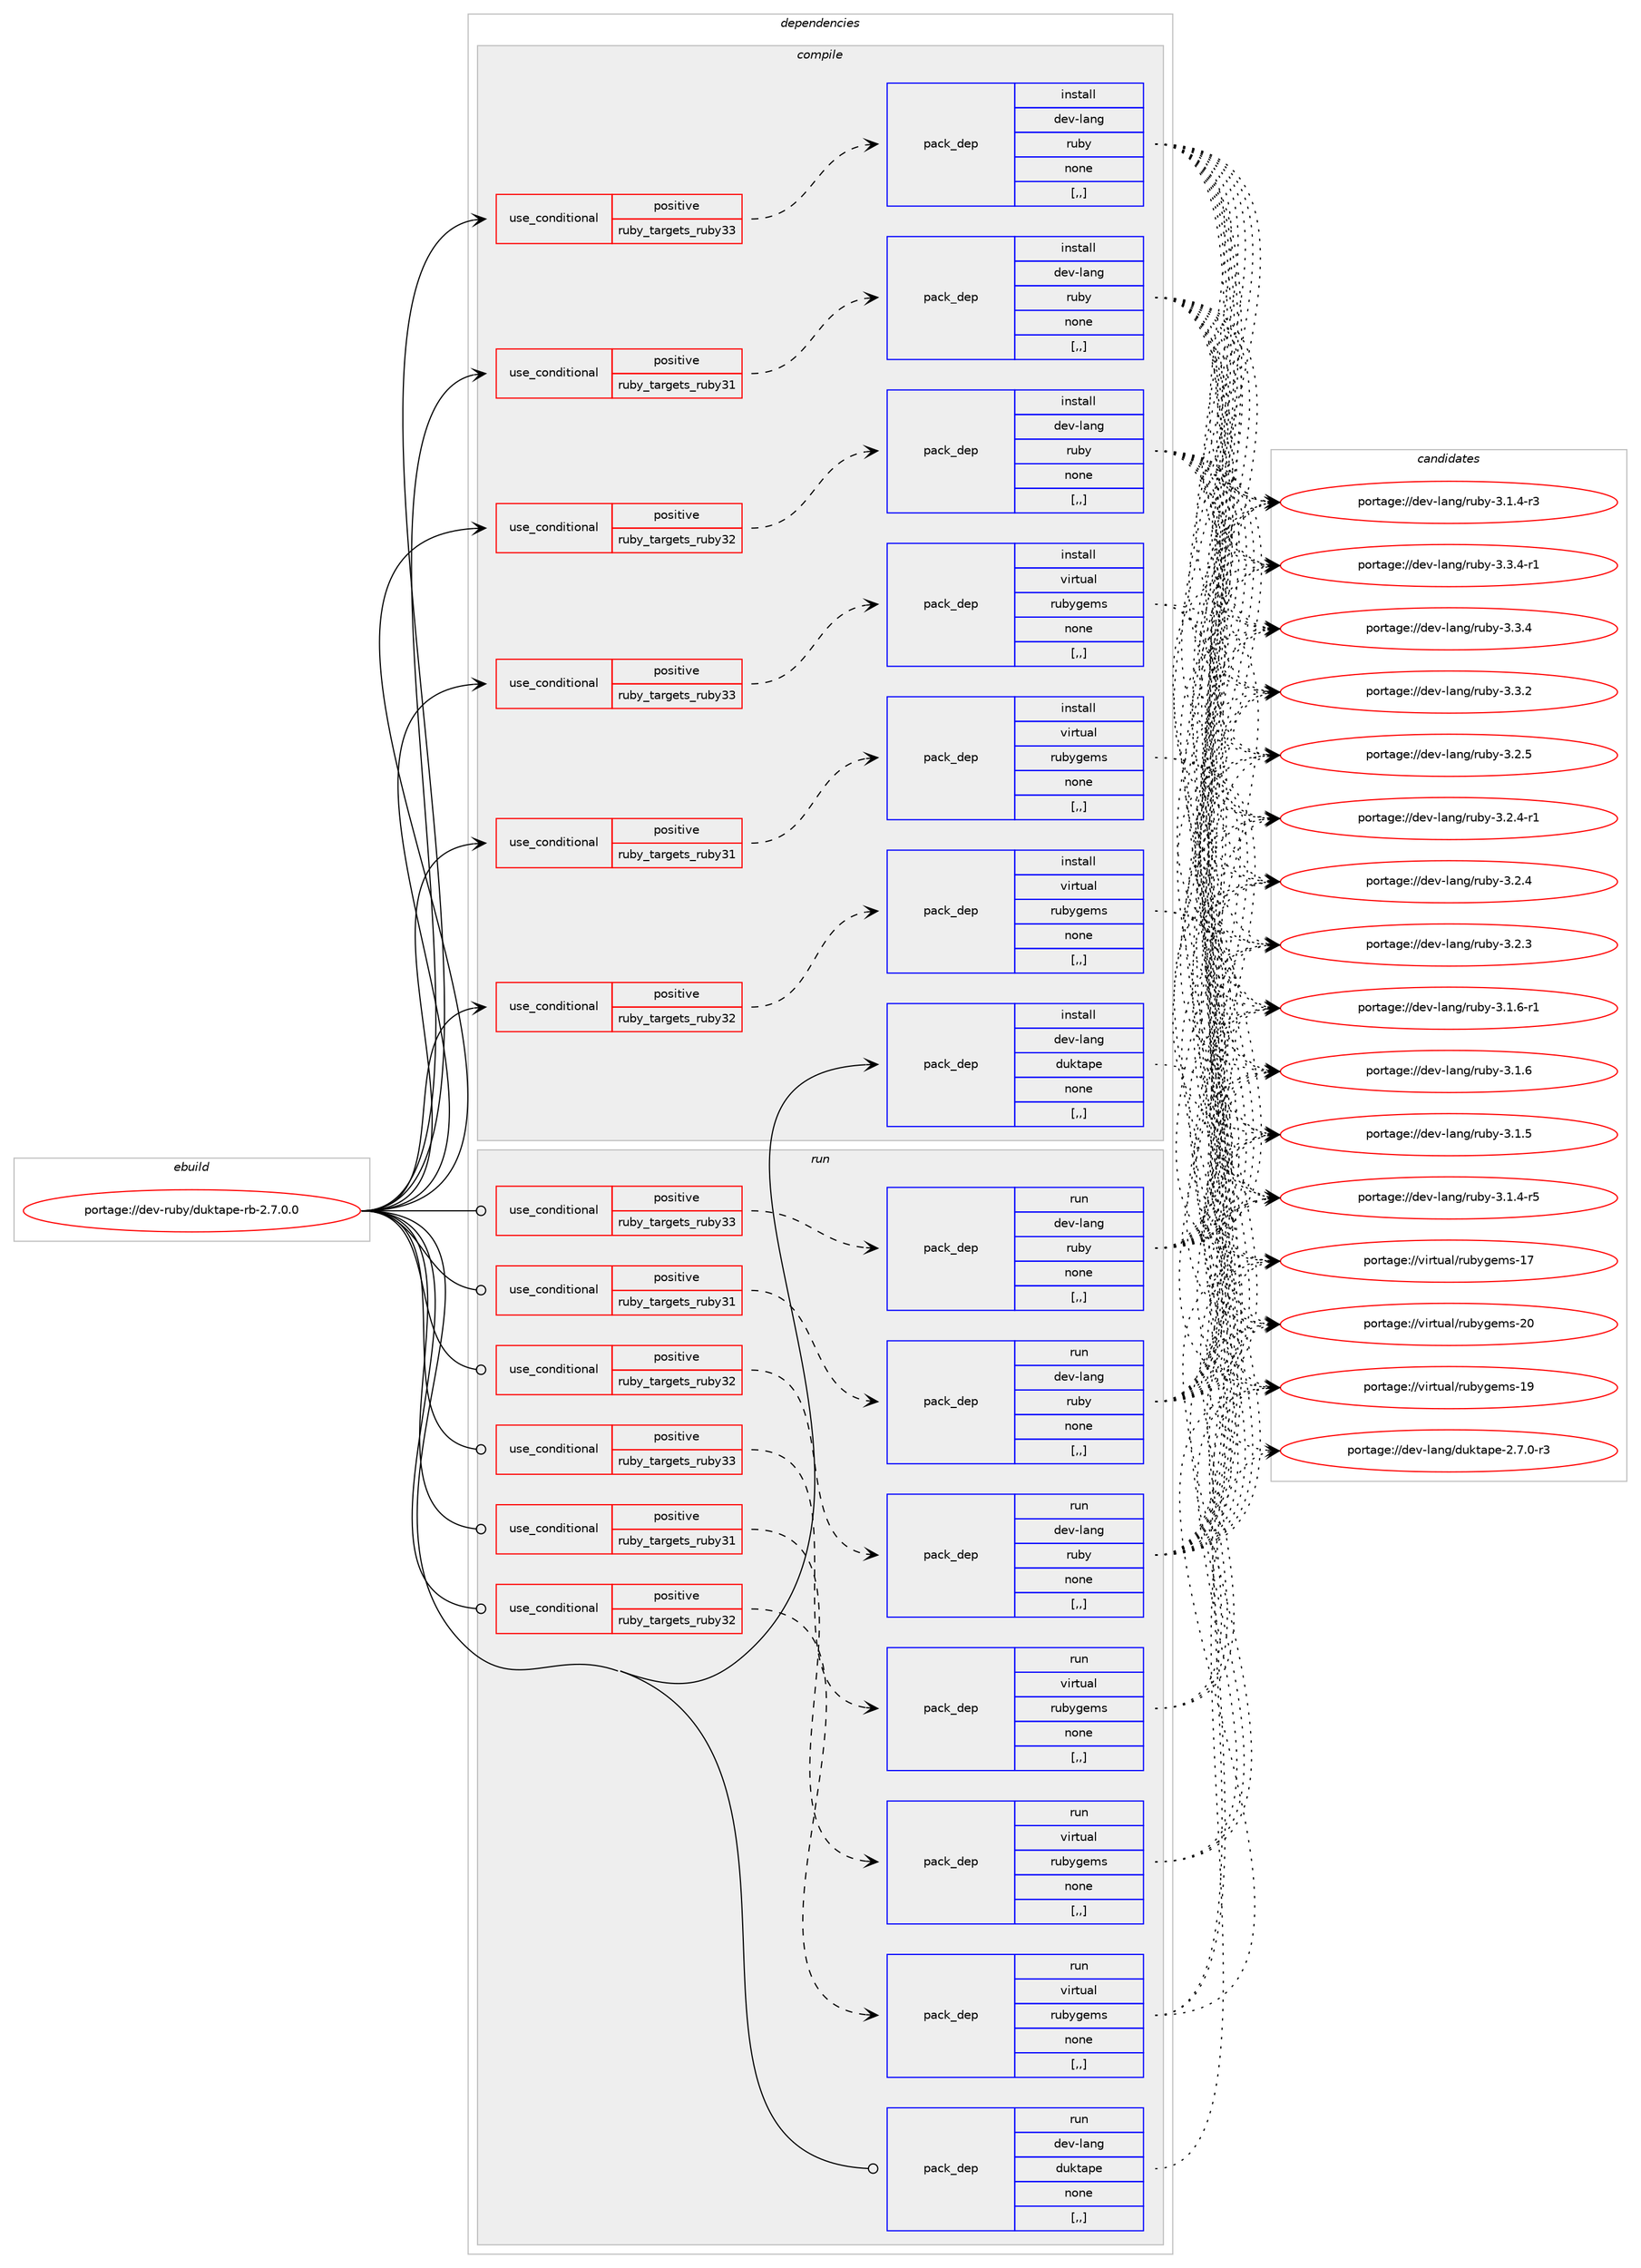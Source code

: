 digraph prolog {

# *************
# Graph options
# *************

newrank=true;
concentrate=true;
compound=true;
graph [rankdir=LR,fontname=Helvetica,fontsize=10,ranksep=1.5];#, ranksep=2.5, nodesep=0.2];
edge  [arrowhead=vee];
node  [fontname=Helvetica,fontsize=10];

# **********
# The ebuild
# **********

subgraph cluster_leftcol {
color=gray;
label=<<i>ebuild</i>>;
id [label="portage://dev-ruby/duktape-rb-2.7.0.0", color=red, width=4, href="../dev-ruby/duktape-rb-2.7.0.0.svg"];
}

# ****************
# The dependencies
# ****************

subgraph cluster_midcol {
color=gray;
label=<<i>dependencies</i>>;
subgraph cluster_compile {
fillcolor="#eeeeee";
style=filled;
label=<<i>compile</i>>;
subgraph cond46952 {
dependency182052 [label=<<TABLE BORDER="0" CELLBORDER="1" CELLSPACING="0" CELLPADDING="4"><TR><TD ROWSPAN="3" CELLPADDING="10">use_conditional</TD></TR><TR><TD>positive</TD></TR><TR><TD>ruby_targets_ruby31</TD></TR></TABLE>>, shape=none, color=red];
subgraph pack133803 {
dependency182053 [label=<<TABLE BORDER="0" CELLBORDER="1" CELLSPACING="0" CELLPADDING="4" WIDTH="220"><TR><TD ROWSPAN="6" CELLPADDING="30">pack_dep</TD></TR><TR><TD WIDTH="110">install</TD></TR><TR><TD>dev-lang</TD></TR><TR><TD>ruby</TD></TR><TR><TD>none</TD></TR><TR><TD>[,,]</TD></TR></TABLE>>, shape=none, color=blue];
}
dependency182052:e -> dependency182053:w [weight=20,style="dashed",arrowhead="vee"];
}
id:e -> dependency182052:w [weight=20,style="solid",arrowhead="vee"];
subgraph cond46953 {
dependency182054 [label=<<TABLE BORDER="0" CELLBORDER="1" CELLSPACING="0" CELLPADDING="4"><TR><TD ROWSPAN="3" CELLPADDING="10">use_conditional</TD></TR><TR><TD>positive</TD></TR><TR><TD>ruby_targets_ruby31</TD></TR></TABLE>>, shape=none, color=red];
subgraph pack133804 {
dependency182055 [label=<<TABLE BORDER="0" CELLBORDER="1" CELLSPACING="0" CELLPADDING="4" WIDTH="220"><TR><TD ROWSPAN="6" CELLPADDING="30">pack_dep</TD></TR><TR><TD WIDTH="110">install</TD></TR><TR><TD>virtual</TD></TR><TR><TD>rubygems</TD></TR><TR><TD>none</TD></TR><TR><TD>[,,]</TD></TR></TABLE>>, shape=none, color=blue];
}
dependency182054:e -> dependency182055:w [weight=20,style="dashed",arrowhead="vee"];
}
id:e -> dependency182054:w [weight=20,style="solid",arrowhead="vee"];
subgraph cond46954 {
dependency182056 [label=<<TABLE BORDER="0" CELLBORDER="1" CELLSPACING="0" CELLPADDING="4"><TR><TD ROWSPAN="3" CELLPADDING="10">use_conditional</TD></TR><TR><TD>positive</TD></TR><TR><TD>ruby_targets_ruby32</TD></TR></TABLE>>, shape=none, color=red];
subgraph pack133805 {
dependency182057 [label=<<TABLE BORDER="0" CELLBORDER="1" CELLSPACING="0" CELLPADDING="4" WIDTH="220"><TR><TD ROWSPAN="6" CELLPADDING="30">pack_dep</TD></TR><TR><TD WIDTH="110">install</TD></TR><TR><TD>dev-lang</TD></TR><TR><TD>ruby</TD></TR><TR><TD>none</TD></TR><TR><TD>[,,]</TD></TR></TABLE>>, shape=none, color=blue];
}
dependency182056:e -> dependency182057:w [weight=20,style="dashed",arrowhead="vee"];
}
id:e -> dependency182056:w [weight=20,style="solid",arrowhead="vee"];
subgraph cond46955 {
dependency182058 [label=<<TABLE BORDER="0" CELLBORDER="1" CELLSPACING="0" CELLPADDING="4"><TR><TD ROWSPAN="3" CELLPADDING="10">use_conditional</TD></TR><TR><TD>positive</TD></TR><TR><TD>ruby_targets_ruby32</TD></TR></TABLE>>, shape=none, color=red];
subgraph pack133806 {
dependency182059 [label=<<TABLE BORDER="0" CELLBORDER="1" CELLSPACING="0" CELLPADDING="4" WIDTH="220"><TR><TD ROWSPAN="6" CELLPADDING="30">pack_dep</TD></TR><TR><TD WIDTH="110">install</TD></TR><TR><TD>virtual</TD></TR><TR><TD>rubygems</TD></TR><TR><TD>none</TD></TR><TR><TD>[,,]</TD></TR></TABLE>>, shape=none, color=blue];
}
dependency182058:e -> dependency182059:w [weight=20,style="dashed",arrowhead="vee"];
}
id:e -> dependency182058:w [weight=20,style="solid",arrowhead="vee"];
subgraph cond46956 {
dependency182060 [label=<<TABLE BORDER="0" CELLBORDER="1" CELLSPACING="0" CELLPADDING="4"><TR><TD ROWSPAN="3" CELLPADDING="10">use_conditional</TD></TR><TR><TD>positive</TD></TR><TR><TD>ruby_targets_ruby33</TD></TR></TABLE>>, shape=none, color=red];
subgraph pack133807 {
dependency182061 [label=<<TABLE BORDER="0" CELLBORDER="1" CELLSPACING="0" CELLPADDING="4" WIDTH="220"><TR><TD ROWSPAN="6" CELLPADDING="30">pack_dep</TD></TR><TR><TD WIDTH="110">install</TD></TR><TR><TD>dev-lang</TD></TR><TR><TD>ruby</TD></TR><TR><TD>none</TD></TR><TR><TD>[,,]</TD></TR></TABLE>>, shape=none, color=blue];
}
dependency182060:e -> dependency182061:w [weight=20,style="dashed",arrowhead="vee"];
}
id:e -> dependency182060:w [weight=20,style="solid",arrowhead="vee"];
subgraph cond46957 {
dependency182062 [label=<<TABLE BORDER="0" CELLBORDER="1" CELLSPACING="0" CELLPADDING="4"><TR><TD ROWSPAN="3" CELLPADDING="10">use_conditional</TD></TR><TR><TD>positive</TD></TR><TR><TD>ruby_targets_ruby33</TD></TR></TABLE>>, shape=none, color=red];
subgraph pack133808 {
dependency182063 [label=<<TABLE BORDER="0" CELLBORDER="1" CELLSPACING="0" CELLPADDING="4" WIDTH="220"><TR><TD ROWSPAN="6" CELLPADDING="30">pack_dep</TD></TR><TR><TD WIDTH="110">install</TD></TR><TR><TD>virtual</TD></TR><TR><TD>rubygems</TD></TR><TR><TD>none</TD></TR><TR><TD>[,,]</TD></TR></TABLE>>, shape=none, color=blue];
}
dependency182062:e -> dependency182063:w [weight=20,style="dashed",arrowhead="vee"];
}
id:e -> dependency182062:w [weight=20,style="solid",arrowhead="vee"];
subgraph pack133809 {
dependency182064 [label=<<TABLE BORDER="0" CELLBORDER="1" CELLSPACING="0" CELLPADDING="4" WIDTH="220"><TR><TD ROWSPAN="6" CELLPADDING="30">pack_dep</TD></TR><TR><TD WIDTH="110">install</TD></TR><TR><TD>dev-lang</TD></TR><TR><TD>duktape</TD></TR><TR><TD>none</TD></TR><TR><TD>[,,]</TD></TR></TABLE>>, shape=none, color=blue];
}
id:e -> dependency182064:w [weight=20,style="solid",arrowhead="vee"];
}
subgraph cluster_compileandrun {
fillcolor="#eeeeee";
style=filled;
label=<<i>compile and run</i>>;
}
subgraph cluster_run {
fillcolor="#eeeeee";
style=filled;
label=<<i>run</i>>;
subgraph cond46958 {
dependency182065 [label=<<TABLE BORDER="0" CELLBORDER="1" CELLSPACING="0" CELLPADDING="4"><TR><TD ROWSPAN="3" CELLPADDING="10">use_conditional</TD></TR><TR><TD>positive</TD></TR><TR><TD>ruby_targets_ruby31</TD></TR></TABLE>>, shape=none, color=red];
subgraph pack133810 {
dependency182066 [label=<<TABLE BORDER="0" CELLBORDER="1" CELLSPACING="0" CELLPADDING="4" WIDTH="220"><TR><TD ROWSPAN="6" CELLPADDING="30">pack_dep</TD></TR><TR><TD WIDTH="110">run</TD></TR><TR><TD>dev-lang</TD></TR><TR><TD>ruby</TD></TR><TR><TD>none</TD></TR><TR><TD>[,,]</TD></TR></TABLE>>, shape=none, color=blue];
}
dependency182065:e -> dependency182066:w [weight=20,style="dashed",arrowhead="vee"];
}
id:e -> dependency182065:w [weight=20,style="solid",arrowhead="odot"];
subgraph cond46959 {
dependency182067 [label=<<TABLE BORDER="0" CELLBORDER="1" CELLSPACING="0" CELLPADDING="4"><TR><TD ROWSPAN="3" CELLPADDING="10">use_conditional</TD></TR><TR><TD>positive</TD></TR><TR><TD>ruby_targets_ruby31</TD></TR></TABLE>>, shape=none, color=red];
subgraph pack133811 {
dependency182068 [label=<<TABLE BORDER="0" CELLBORDER="1" CELLSPACING="0" CELLPADDING="4" WIDTH="220"><TR><TD ROWSPAN="6" CELLPADDING="30">pack_dep</TD></TR><TR><TD WIDTH="110">run</TD></TR><TR><TD>virtual</TD></TR><TR><TD>rubygems</TD></TR><TR><TD>none</TD></TR><TR><TD>[,,]</TD></TR></TABLE>>, shape=none, color=blue];
}
dependency182067:e -> dependency182068:w [weight=20,style="dashed",arrowhead="vee"];
}
id:e -> dependency182067:w [weight=20,style="solid",arrowhead="odot"];
subgraph cond46960 {
dependency182069 [label=<<TABLE BORDER="0" CELLBORDER="1" CELLSPACING="0" CELLPADDING="4"><TR><TD ROWSPAN="3" CELLPADDING="10">use_conditional</TD></TR><TR><TD>positive</TD></TR><TR><TD>ruby_targets_ruby32</TD></TR></TABLE>>, shape=none, color=red];
subgraph pack133812 {
dependency182070 [label=<<TABLE BORDER="0" CELLBORDER="1" CELLSPACING="0" CELLPADDING="4" WIDTH="220"><TR><TD ROWSPAN="6" CELLPADDING="30">pack_dep</TD></TR><TR><TD WIDTH="110">run</TD></TR><TR><TD>dev-lang</TD></TR><TR><TD>ruby</TD></TR><TR><TD>none</TD></TR><TR><TD>[,,]</TD></TR></TABLE>>, shape=none, color=blue];
}
dependency182069:e -> dependency182070:w [weight=20,style="dashed",arrowhead="vee"];
}
id:e -> dependency182069:w [weight=20,style="solid",arrowhead="odot"];
subgraph cond46961 {
dependency182071 [label=<<TABLE BORDER="0" CELLBORDER="1" CELLSPACING="0" CELLPADDING="4"><TR><TD ROWSPAN="3" CELLPADDING="10">use_conditional</TD></TR><TR><TD>positive</TD></TR><TR><TD>ruby_targets_ruby32</TD></TR></TABLE>>, shape=none, color=red];
subgraph pack133813 {
dependency182072 [label=<<TABLE BORDER="0" CELLBORDER="1" CELLSPACING="0" CELLPADDING="4" WIDTH="220"><TR><TD ROWSPAN="6" CELLPADDING="30">pack_dep</TD></TR><TR><TD WIDTH="110">run</TD></TR><TR><TD>virtual</TD></TR><TR><TD>rubygems</TD></TR><TR><TD>none</TD></TR><TR><TD>[,,]</TD></TR></TABLE>>, shape=none, color=blue];
}
dependency182071:e -> dependency182072:w [weight=20,style="dashed",arrowhead="vee"];
}
id:e -> dependency182071:w [weight=20,style="solid",arrowhead="odot"];
subgraph cond46962 {
dependency182073 [label=<<TABLE BORDER="0" CELLBORDER="1" CELLSPACING="0" CELLPADDING="4"><TR><TD ROWSPAN="3" CELLPADDING="10">use_conditional</TD></TR><TR><TD>positive</TD></TR><TR><TD>ruby_targets_ruby33</TD></TR></TABLE>>, shape=none, color=red];
subgraph pack133814 {
dependency182074 [label=<<TABLE BORDER="0" CELLBORDER="1" CELLSPACING="0" CELLPADDING="4" WIDTH="220"><TR><TD ROWSPAN="6" CELLPADDING="30">pack_dep</TD></TR><TR><TD WIDTH="110">run</TD></TR><TR><TD>dev-lang</TD></TR><TR><TD>ruby</TD></TR><TR><TD>none</TD></TR><TR><TD>[,,]</TD></TR></TABLE>>, shape=none, color=blue];
}
dependency182073:e -> dependency182074:w [weight=20,style="dashed",arrowhead="vee"];
}
id:e -> dependency182073:w [weight=20,style="solid",arrowhead="odot"];
subgraph cond46963 {
dependency182075 [label=<<TABLE BORDER="0" CELLBORDER="1" CELLSPACING="0" CELLPADDING="4"><TR><TD ROWSPAN="3" CELLPADDING="10">use_conditional</TD></TR><TR><TD>positive</TD></TR><TR><TD>ruby_targets_ruby33</TD></TR></TABLE>>, shape=none, color=red];
subgraph pack133815 {
dependency182076 [label=<<TABLE BORDER="0" CELLBORDER="1" CELLSPACING="0" CELLPADDING="4" WIDTH="220"><TR><TD ROWSPAN="6" CELLPADDING="30">pack_dep</TD></TR><TR><TD WIDTH="110">run</TD></TR><TR><TD>virtual</TD></TR><TR><TD>rubygems</TD></TR><TR><TD>none</TD></TR><TR><TD>[,,]</TD></TR></TABLE>>, shape=none, color=blue];
}
dependency182075:e -> dependency182076:w [weight=20,style="dashed",arrowhead="vee"];
}
id:e -> dependency182075:w [weight=20,style="solid",arrowhead="odot"];
subgraph pack133816 {
dependency182077 [label=<<TABLE BORDER="0" CELLBORDER="1" CELLSPACING="0" CELLPADDING="4" WIDTH="220"><TR><TD ROWSPAN="6" CELLPADDING="30">pack_dep</TD></TR><TR><TD WIDTH="110">run</TD></TR><TR><TD>dev-lang</TD></TR><TR><TD>duktape</TD></TR><TR><TD>none</TD></TR><TR><TD>[,,]</TD></TR></TABLE>>, shape=none, color=blue];
}
id:e -> dependency182077:w [weight=20,style="solid",arrowhead="odot"];
}
}

# **************
# The candidates
# **************

subgraph cluster_choices {
rank=same;
color=gray;
label=<<i>candidates</i>>;

subgraph choice133803 {
color=black;
nodesep=1;
choice100101118451089711010347114117981214551465146524511449 [label="portage://dev-lang/ruby-3.3.4-r1", color=red, width=4,href="../dev-lang/ruby-3.3.4-r1.svg"];
choice10010111845108971101034711411798121455146514652 [label="portage://dev-lang/ruby-3.3.4", color=red, width=4,href="../dev-lang/ruby-3.3.4.svg"];
choice10010111845108971101034711411798121455146514650 [label="portage://dev-lang/ruby-3.3.2", color=red, width=4,href="../dev-lang/ruby-3.3.2.svg"];
choice10010111845108971101034711411798121455146504653 [label="portage://dev-lang/ruby-3.2.5", color=red, width=4,href="../dev-lang/ruby-3.2.5.svg"];
choice100101118451089711010347114117981214551465046524511449 [label="portage://dev-lang/ruby-3.2.4-r1", color=red, width=4,href="../dev-lang/ruby-3.2.4-r1.svg"];
choice10010111845108971101034711411798121455146504652 [label="portage://dev-lang/ruby-3.2.4", color=red, width=4,href="../dev-lang/ruby-3.2.4.svg"];
choice10010111845108971101034711411798121455146504651 [label="portage://dev-lang/ruby-3.2.3", color=red, width=4,href="../dev-lang/ruby-3.2.3.svg"];
choice100101118451089711010347114117981214551464946544511449 [label="portage://dev-lang/ruby-3.1.6-r1", color=red, width=4,href="../dev-lang/ruby-3.1.6-r1.svg"];
choice10010111845108971101034711411798121455146494654 [label="portage://dev-lang/ruby-3.1.6", color=red, width=4,href="../dev-lang/ruby-3.1.6.svg"];
choice10010111845108971101034711411798121455146494653 [label="portage://dev-lang/ruby-3.1.5", color=red, width=4,href="../dev-lang/ruby-3.1.5.svg"];
choice100101118451089711010347114117981214551464946524511453 [label="portage://dev-lang/ruby-3.1.4-r5", color=red, width=4,href="../dev-lang/ruby-3.1.4-r5.svg"];
choice100101118451089711010347114117981214551464946524511451 [label="portage://dev-lang/ruby-3.1.4-r3", color=red, width=4,href="../dev-lang/ruby-3.1.4-r3.svg"];
dependency182053:e -> choice100101118451089711010347114117981214551465146524511449:w [style=dotted,weight="100"];
dependency182053:e -> choice10010111845108971101034711411798121455146514652:w [style=dotted,weight="100"];
dependency182053:e -> choice10010111845108971101034711411798121455146514650:w [style=dotted,weight="100"];
dependency182053:e -> choice10010111845108971101034711411798121455146504653:w [style=dotted,weight="100"];
dependency182053:e -> choice100101118451089711010347114117981214551465046524511449:w [style=dotted,weight="100"];
dependency182053:e -> choice10010111845108971101034711411798121455146504652:w [style=dotted,weight="100"];
dependency182053:e -> choice10010111845108971101034711411798121455146504651:w [style=dotted,weight="100"];
dependency182053:e -> choice100101118451089711010347114117981214551464946544511449:w [style=dotted,weight="100"];
dependency182053:e -> choice10010111845108971101034711411798121455146494654:w [style=dotted,weight="100"];
dependency182053:e -> choice10010111845108971101034711411798121455146494653:w [style=dotted,weight="100"];
dependency182053:e -> choice100101118451089711010347114117981214551464946524511453:w [style=dotted,weight="100"];
dependency182053:e -> choice100101118451089711010347114117981214551464946524511451:w [style=dotted,weight="100"];
}
subgraph choice133804 {
color=black;
nodesep=1;
choice118105114116117971084711411798121103101109115455048 [label="portage://virtual/rubygems-20", color=red, width=4,href="../virtual/rubygems-20.svg"];
choice118105114116117971084711411798121103101109115454957 [label="portage://virtual/rubygems-19", color=red, width=4,href="../virtual/rubygems-19.svg"];
choice118105114116117971084711411798121103101109115454955 [label="portage://virtual/rubygems-17", color=red, width=4,href="../virtual/rubygems-17.svg"];
dependency182055:e -> choice118105114116117971084711411798121103101109115455048:w [style=dotted,weight="100"];
dependency182055:e -> choice118105114116117971084711411798121103101109115454957:w [style=dotted,weight="100"];
dependency182055:e -> choice118105114116117971084711411798121103101109115454955:w [style=dotted,weight="100"];
}
subgraph choice133805 {
color=black;
nodesep=1;
choice100101118451089711010347114117981214551465146524511449 [label="portage://dev-lang/ruby-3.3.4-r1", color=red, width=4,href="../dev-lang/ruby-3.3.4-r1.svg"];
choice10010111845108971101034711411798121455146514652 [label="portage://dev-lang/ruby-3.3.4", color=red, width=4,href="../dev-lang/ruby-3.3.4.svg"];
choice10010111845108971101034711411798121455146514650 [label="portage://dev-lang/ruby-3.3.2", color=red, width=4,href="../dev-lang/ruby-3.3.2.svg"];
choice10010111845108971101034711411798121455146504653 [label="portage://dev-lang/ruby-3.2.5", color=red, width=4,href="../dev-lang/ruby-3.2.5.svg"];
choice100101118451089711010347114117981214551465046524511449 [label="portage://dev-lang/ruby-3.2.4-r1", color=red, width=4,href="../dev-lang/ruby-3.2.4-r1.svg"];
choice10010111845108971101034711411798121455146504652 [label="portage://dev-lang/ruby-3.2.4", color=red, width=4,href="../dev-lang/ruby-3.2.4.svg"];
choice10010111845108971101034711411798121455146504651 [label="portage://dev-lang/ruby-3.2.3", color=red, width=4,href="../dev-lang/ruby-3.2.3.svg"];
choice100101118451089711010347114117981214551464946544511449 [label="portage://dev-lang/ruby-3.1.6-r1", color=red, width=4,href="../dev-lang/ruby-3.1.6-r1.svg"];
choice10010111845108971101034711411798121455146494654 [label="portage://dev-lang/ruby-3.1.6", color=red, width=4,href="../dev-lang/ruby-3.1.6.svg"];
choice10010111845108971101034711411798121455146494653 [label="portage://dev-lang/ruby-3.1.5", color=red, width=4,href="../dev-lang/ruby-3.1.5.svg"];
choice100101118451089711010347114117981214551464946524511453 [label="portage://dev-lang/ruby-3.1.4-r5", color=red, width=4,href="../dev-lang/ruby-3.1.4-r5.svg"];
choice100101118451089711010347114117981214551464946524511451 [label="portage://dev-lang/ruby-3.1.4-r3", color=red, width=4,href="../dev-lang/ruby-3.1.4-r3.svg"];
dependency182057:e -> choice100101118451089711010347114117981214551465146524511449:w [style=dotted,weight="100"];
dependency182057:e -> choice10010111845108971101034711411798121455146514652:w [style=dotted,weight="100"];
dependency182057:e -> choice10010111845108971101034711411798121455146514650:w [style=dotted,weight="100"];
dependency182057:e -> choice10010111845108971101034711411798121455146504653:w [style=dotted,weight="100"];
dependency182057:e -> choice100101118451089711010347114117981214551465046524511449:w [style=dotted,weight="100"];
dependency182057:e -> choice10010111845108971101034711411798121455146504652:w [style=dotted,weight="100"];
dependency182057:e -> choice10010111845108971101034711411798121455146504651:w [style=dotted,weight="100"];
dependency182057:e -> choice100101118451089711010347114117981214551464946544511449:w [style=dotted,weight="100"];
dependency182057:e -> choice10010111845108971101034711411798121455146494654:w [style=dotted,weight="100"];
dependency182057:e -> choice10010111845108971101034711411798121455146494653:w [style=dotted,weight="100"];
dependency182057:e -> choice100101118451089711010347114117981214551464946524511453:w [style=dotted,weight="100"];
dependency182057:e -> choice100101118451089711010347114117981214551464946524511451:w [style=dotted,weight="100"];
}
subgraph choice133806 {
color=black;
nodesep=1;
choice118105114116117971084711411798121103101109115455048 [label="portage://virtual/rubygems-20", color=red, width=4,href="../virtual/rubygems-20.svg"];
choice118105114116117971084711411798121103101109115454957 [label="portage://virtual/rubygems-19", color=red, width=4,href="../virtual/rubygems-19.svg"];
choice118105114116117971084711411798121103101109115454955 [label="portage://virtual/rubygems-17", color=red, width=4,href="../virtual/rubygems-17.svg"];
dependency182059:e -> choice118105114116117971084711411798121103101109115455048:w [style=dotted,weight="100"];
dependency182059:e -> choice118105114116117971084711411798121103101109115454957:w [style=dotted,weight="100"];
dependency182059:e -> choice118105114116117971084711411798121103101109115454955:w [style=dotted,weight="100"];
}
subgraph choice133807 {
color=black;
nodesep=1;
choice100101118451089711010347114117981214551465146524511449 [label="portage://dev-lang/ruby-3.3.4-r1", color=red, width=4,href="../dev-lang/ruby-3.3.4-r1.svg"];
choice10010111845108971101034711411798121455146514652 [label="portage://dev-lang/ruby-3.3.4", color=red, width=4,href="../dev-lang/ruby-3.3.4.svg"];
choice10010111845108971101034711411798121455146514650 [label="portage://dev-lang/ruby-3.3.2", color=red, width=4,href="../dev-lang/ruby-3.3.2.svg"];
choice10010111845108971101034711411798121455146504653 [label="portage://dev-lang/ruby-3.2.5", color=red, width=4,href="../dev-lang/ruby-3.2.5.svg"];
choice100101118451089711010347114117981214551465046524511449 [label="portage://dev-lang/ruby-3.2.4-r1", color=red, width=4,href="../dev-lang/ruby-3.2.4-r1.svg"];
choice10010111845108971101034711411798121455146504652 [label="portage://dev-lang/ruby-3.2.4", color=red, width=4,href="../dev-lang/ruby-3.2.4.svg"];
choice10010111845108971101034711411798121455146504651 [label="portage://dev-lang/ruby-3.2.3", color=red, width=4,href="../dev-lang/ruby-3.2.3.svg"];
choice100101118451089711010347114117981214551464946544511449 [label="portage://dev-lang/ruby-3.1.6-r1", color=red, width=4,href="../dev-lang/ruby-3.1.6-r1.svg"];
choice10010111845108971101034711411798121455146494654 [label="portage://dev-lang/ruby-3.1.6", color=red, width=4,href="../dev-lang/ruby-3.1.6.svg"];
choice10010111845108971101034711411798121455146494653 [label="portage://dev-lang/ruby-3.1.5", color=red, width=4,href="../dev-lang/ruby-3.1.5.svg"];
choice100101118451089711010347114117981214551464946524511453 [label="portage://dev-lang/ruby-3.1.4-r5", color=red, width=4,href="../dev-lang/ruby-3.1.4-r5.svg"];
choice100101118451089711010347114117981214551464946524511451 [label="portage://dev-lang/ruby-3.1.4-r3", color=red, width=4,href="../dev-lang/ruby-3.1.4-r3.svg"];
dependency182061:e -> choice100101118451089711010347114117981214551465146524511449:w [style=dotted,weight="100"];
dependency182061:e -> choice10010111845108971101034711411798121455146514652:w [style=dotted,weight="100"];
dependency182061:e -> choice10010111845108971101034711411798121455146514650:w [style=dotted,weight="100"];
dependency182061:e -> choice10010111845108971101034711411798121455146504653:w [style=dotted,weight="100"];
dependency182061:e -> choice100101118451089711010347114117981214551465046524511449:w [style=dotted,weight="100"];
dependency182061:e -> choice10010111845108971101034711411798121455146504652:w [style=dotted,weight="100"];
dependency182061:e -> choice10010111845108971101034711411798121455146504651:w [style=dotted,weight="100"];
dependency182061:e -> choice100101118451089711010347114117981214551464946544511449:w [style=dotted,weight="100"];
dependency182061:e -> choice10010111845108971101034711411798121455146494654:w [style=dotted,weight="100"];
dependency182061:e -> choice10010111845108971101034711411798121455146494653:w [style=dotted,weight="100"];
dependency182061:e -> choice100101118451089711010347114117981214551464946524511453:w [style=dotted,weight="100"];
dependency182061:e -> choice100101118451089711010347114117981214551464946524511451:w [style=dotted,weight="100"];
}
subgraph choice133808 {
color=black;
nodesep=1;
choice118105114116117971084711411798121103101109115455048 [label="portage://virtual/rubygems-20", color=red, width=4,href="../virtual/rubygems-20.svg"];
choice118105114116117971084711411798121103101109115454957 [label="portage://virtual/rubygems-19", color=red, width=4,href="../virtual/rubygems-19.svg"];
choice118105114116117971084711411798121103101109115454955 [label="portage://virtual/rubygems-17", color=red, width=4,href="../virtual/rubygems-17.svg"];
dependency182063:e -> choice118105114116117971084711411798121103101109115455048:w [style=dotted,weight="100"];
dependency182063:e -> choice118105114116117971084711411798121103101109115454957:w [style=dotted,weight="100"];
dependency182063:e -> choice118105114116117971084711411798121103101109115454955:w [style=dotted,weight="100"];
}
subgraph choice133809 {
color=black;
nodesep=1;
choice100101118451089711010347100117107116971121014550465546484511451 [label="portage://dev-lang/duktape-2.7.0-r3", color=red, width=4,href="../dev-lang/duktape-2.7.0-r3.svg"];
dependency182064:e -> choice100101118451089711010347100117107116971121014550465546484511451:w [style=dotted,weight="100"];
}
subgraph choice133810 {
color=black;
nodesep=1;
choice100101118451089711010347114117981214551465146524511449 [label="portage://dev-lang/ruby-3.3.4-r1", color=red, width=4,href="../dev-lang/ruby-3.3.4-r1.svg"];
choice10010111845108971101034711411798121455146514652 [label="portage://dev-lang/ruby-3.3.4", color=red, width=4,href="../dev-lang/ruby-3.3.4.svg"];
choice10010111845108971101034711411798121455146514650 [label="portage://dev-lang/ruby-3.3.2", color=red, width=4,href="../dev-lang/ruby-3.3.2.svg"];
choice10010111845108971101034711411798121455146504653 [label="portage://dev-lang/ruby-3.2.5", color=red, width=4,href="../dev-lang/ruby-3.2.5.svg"];
choice100101118451089711010347114117981214551465046524511449 [label="portage://dev-lang/ruby-3.2.4-r1", color=red, width=4,href="../dev-lang/ruby-3.2.4-r1.svg"];
choice10010111845108971101034711411798121455146504652 [label="portage://dev-lang/ruby-3.2.4", color=red, width=4,href="../dev-lang/ruby-3.2.4.svg"];
choice10010111845108971101034711411798121455146504651 [label="portage://dev-lang/ruby-3.2.3", color=red, width=4,href="../dev-lang/ruby-3.2.3.svg"];
choice100101118451089711010347114117981214551464946544511449 [label="portage://dev-lang/ruby-3.1.6-r1", color=red, width=4,href="../dev-lang/ruby-3.1.6-r1.svg"];
choice10010111845108971101034711411798121455146494654 [label="portage://dev-lang/ruby-3.1.6", color=red, width=4,href="../dev-lang/ruby-3.1.6.svg"];
choice10010111845108971101034711411798121455146494653 [label="portage://dev-lang/ruby-3.1.5", color=red, width=4,href="../dev-lang/ruby-3.1.5.svg"];
choice100101118451089711010347114117981214551464946524511453 [label="portage://dev-lang/ruby-3.1.4-r5", color=red, width=4,href="../dev-lang/ruby-3.1.4-r5.svg"];
choice100101118451089711010347114117981214551464946524511451 [label="portage://dev-lang/ruby-3.1.4-r3", color=red, width=4,href="../dev-lang/ruby-3.1.4-r3.svg"];
dependency182066:e -> choice100101118451089711010347114117981214551465146524511449:w [style=dotted,weight="100"];
dependency182066:e -> choice10010111845108971101034711411798121455146514652:w [style=dotted,weight="100"];
dependency182066:e -> choice10010111845108971101034711411798121455146514650:w [style=dotted,weight="100"];
dependency182066:e -> choice10010111845108971101034711411798121455146504653:w [style=dotted,weight="100"];
dependency182066:e -> choice100101118451089711010347114117981214551465046524511449:w [style=dotted,weight="100"];
dependency182066:e -> choice10010111845108971101034711411798121455146504652:w [style=dotted,weight="100"];
dependency182066:e -> choice10010111845108971101034711411798121455146504651:w [style=dotted,weight="100"];
dependency182066:e -> choice100101118451089711010347114117981214551464946544511449:w [style=dotted,weight="100"];
dependency182066:e -> choice10010111845108971101034711411798121455146494654:w [style=dotted,weight="100"];
dependency182066:e -> choice10010111845108971101034711411798121455146494653:w [style=dotted,weight="100"];
dependency182066:e -> choice100101118451089711010347114117981214551464946524511453:w [style=dotted,weight="100"];
dependency182066:e -> choice100101118451089711010347114117981214551464946524511451:w [style=dotted,weight="100"];
}
subgraph choice133811 {
color=black;
nodesep=1;
choice118105114116117971084711411798121103101109115455048 [label="portage://virtual/rubygems-20", color=red, width=4,href="../virtual/rubygems-20.svg"];
choice118105114116117971084711411798121103101109115454957 [label="portage://virtual/rubygems-19", color=red, width=4,href="../virtual/rubygems-19.svg"];
choice118105114116117971084711411798121103101109115454955 [label="portage://virtual/rubygems-17", color=red, width=4,href="../virtual/rubygems-17.svg"];
dependency182068:e -> choice118105114116117971084711411798121103101109115455048:w [style=dotted,weight="100"];
dependency182068:e -> choice118105114116117971084711411798121103101109115454957:w [style=dotted,weight="100"];
dependency182068:e -> choice118105114116117971084711411798121103101109115454955:w [style=dotted,weight="100"];
}
subgraph choice133812 {
color=black;
nodesep=1;
choice100101118451089711010347114117981214551465146524511449 [label="portage://dev-lang/ruby-3.3.4-r1", color=red, width=4,href="../dev-lang/ruby-3.3.4-r1.svg"];
choice10010111845108971101034711411798121455146514652 [label="portage://dev-lang/ruby-3.3.4", color=red, width=4,href="../dev-lang/ruby-3.3.4.svg"];
choice10010111845108971101034711411798121455146514650 [label="portage://dev-lang/ruby-3.3.2", color=red, width=4,href="../dev-lang/ruby-3.3.2.svg"];
choice10010111845108971101034711411798121455146504653 [label="portage://dev-lang/ruby-3.2.5", color=red, width=4,href="../dev-lang/ruby-3.2.5.svg"];
choice100101118451089711010347114117981214551465046524511449 [label="portage://dev-lang/ruby-3.2.4-r1", color=red, width=4,href="../dev-lang/ruby-3.2.4-r1.svg"];
choice10010111845108971101034711411798121455146504652 [label="portage://dev-lang/ruby-3.2.4", color=red, width=4,href="../dev-lang/ruby-3.2.4.svg"];
choice10010111845108971101034711411798121455146504651 [label="portage://dev-lang/ruby-3.2.3", color=red, width=4,href="../dev-lang/ruby-3.2.3.svg"];
choice100101118451089711010347114117981214551464946544511449 [label="portage://dev-lang/ruby-3.1.6-r1", color=red, width=4,href="../dev-lang/ruby-3.1.6-r1.svg"];
choice10010111845108971101034711411798121455146494654 [label="portage://dev-lang/ruby-3.1.6", color=red, width=4,href="../dev-lang/ruby-3.1.6.svg"];
choice10010111845108971101034711411798121455146494653 [label="portage://dev-lang/ruby-3.1.5", color=red, width=4,href="../dev-lang/ruby-3.1.5.svg"];
choice100101118451089711010347114117981214551464946524511453 [label="portage://dev-lang/ruby-3.1.4-r5", color=red, width=4,href="../dev-lang/ruby-3.1.4-r5.svg"];
choice100101118451089711010347114117981214551464946524511451 [label="portage://dev-lang/ruby-3.1.4-r3", color=red, width=4,href="../dev-lang/ruby-3.1.4-r3.svg"];
dependency182070:e -> choice100101118451089711010347114117981214551465146524511449:w [style=dotted,weight="100"];
dependency182070:e -> choice10010111845108971101034711411798121455146514652:w [style=dotted,weight="100"];
dependency182070:e -> choice10010111845108971101034711411798121455146514650:w [style=dotted,weight="100"];
dependency182070:e -> choice10010111845108971101034711411798121455146504653:w [style=dotted,weight="100"];
dependency182070:e -> choice100101118451089711010347114117981214551465046524511449:w [style=dotted,weight="100"];
dependency182070:e -> choice10010111845108971101034711411798121455146504652:w [style=dotted,weight="100"];
dependency182070:e -> choice10010111845108971101034711411798121455146504651:w [style=dotted,weight="100"];
dependency182070:e -> choice100101118451089711010347114117981214551464946544511449:w [style=dotted,weight="100"];
dependency182070:e -> choice10010111845108971101034711411798121455146494654:w [style=dotted,weight="100"];
dependency182070:e -> choice10010111845108971101034711411798121455146494653:w [style=dotted,weight="100"];
dependency182070:e -> choice100101118451089711010347114117981214551464946524511453:w [style=dotted,weight="100"];
dependency182070:e -> choice100101118451089711010347114117981214551464946524511451:w [style=dotted,weight="100"];
}
subgraph choice133813 {
color=black;
nodesep=1;
choice118105114116117971084711411798121103101109115455048 [label="portage://virtual/rubygems-20", color=red, width=4,href="../virtual/rubygems-20.svg"];
choice118105114116117971084711411798121103101109115454957 [label="portage://virtual/rubygems-19", color=red, width=4,href="../virtual/rubygems-19.svg"];
choice118105114116117971084711411798121103101109115454955 [label="portage://virtual/rubygems-17", color=red, width=4,href="../virtual/rubygems-17.svg"];
dependency182072:e -> choice118105114116117971084711411798121103101109115455048:w [style=dotted,weight="100"];
dependency182072:e -> choice118105114116117971084711411798121103101109115454957:w [style=dotted,weight="100"];
dependency182072:e -> choice118105114116117971084711411798121103101109115454955:w [style=dotted,weight="100"];
}
subgraph choice133814 {
color=black;
nodesep=1;
choice100101118451089711010347114117981214551465146524511449 [label="portage://dev-lang/ruby-3.3.4-r1", color=red, width=4,href="../dev-lang/ruby-3.3.4-r1.svg"];
choice10010111845108971101034711411798121455146514652 [label="portage://dev-lang/ruby-3.3.4", color=red, width=4,href="../dev-lang/ruby-3.3.4.svg"];
choice10010111845108971101034711411798121455146514650 [label="portage://dev-lang/ruby-3.3.2", color=red, width=4,href="../dev-lang/ruby-3.3.2.svg"];
choice10010111845108971101034711411798121455146504653 [label="portage://dev-lang/ruby-3.2.5", color=red, width=4,href="../dev-lang/ruby-3.2.5.svg"];
choice100101118451089711010347114117981214551465046524511449 [label="portage://dev-lang/ruby-3.2.4-r1", color=red, width=4,href="../dev-lang/ruby-3.2.4-r1.svg"];
choice10010111845108971101034711411798121455146504652 [label="portage://dev-lang/ruby-3.2.4", color=red, width=4,href="../dev-lang/ruby-3.2.4.svg"];
choice10010111845108971101034711411798121455146504651 [label="portage://dev-lang/ruby-3.2.3", color=red, width=4,href="../dev-lang/ruby-3.2.3.svg"];
choice100101118451089711010347114117981214551464946544511449 [label="portage://dev-lang/ruby-3.1.6-r1", color=red, width=4,href="../dev-lang/ruby-3.1.6-r1.svg"];
choice10010111845108971101034711411798121455146494654 [label="portage://dev-lang/ruby-3.1.6", color=red, width=4,href="../dev-lang/ruby-3.1.6.svg"];
choice10010111845108971101034711411798121455146494653 [label="portage://dev-lang/ruby-3.1.5", color=red, width=4,href="../dev-lang/ruby-3.1.5.svg"];
choice100101118451089711010347114117981214551464946524511453 [label="portage://dev-lang/ruby-3.1.4-r5", color=red, width=4,href="../dev-lang/ruby-3.1.4-r5.svg"];
choice100101118451089711010347114117981214551464946524511451 [label="portage://dev-lang/ruby-3.1.4-r3", color=red, width=4,href="../dev-lang/ruby-3.1.4-r3.svg"];
dependency182074:e -> choice100101118451089711010347114117981214551465146524511449:w [style=dotted,weight="100"];
dependency182074:e -> choice10010111845108971101034711411798121455146514652:w [style=dotted,weight="100"];
dependency182074:e -> choice10010111845108971101034711411798121455146514650:w [style=dotted,weight="100"];
dependency182074:e -> choice10010111845108971101034711411798121455146504653:w [style=dotted,weight="100"];
dependency182074:e -> choice100101118451089711010347114117981214551465046524511449:w [style=dotted,weight="100"];
dependency182074:e -> choice10010111845108971101034711411798121455146504652:w [style=dotted,weight="100"];
dependency182074:e -> choice10010111845108971101034711411798121455146504651:w [style=dotted,weight="100"];
dependency182074:e -> choice100101118451089711010347114117981214551464946544511449:w [style=dotted,weight="100"];
dependency182074:e -> choice10010111845108971101034711411798121455146494654:w [style=dotted,weight="100"];
dependency182074:e -> choice10010111845108971101034711411798121455146494653:w [style=dotted,weight="100"];
dependency182074:e -> choice100101118451089711010347114117981214551464946524511453:w [style=dotted,weight="100"];
dependency182074:e -> choice100101118451089711010347114117981214551464946524511451:w [style=dotted,weight="100"];
}
subgraph choice133815 {
color=black;
nodesep=1;
choice118105114116117971084711411798121103101109115455048 [label="portage://virtual/rubygems-20", color=red, width=4,href="../virtual/rubygems-20.svg"];
choice118105114116117971084711411798121103101109115454957 [label="portage://virtual/rubygems-19", color=red, width=4,href="../virtual/rubygems-19.svg"];
choice118105114116117971084711411798121103101109115454955 [label="portage://virtual/rubygems-17", color=red, width=4,href="../virtual/rubygems-17.svg"];
dependency182076:e -> choice118105114116117971084711411798121103101109115455048:w [style=dotted,weight="100"];
dependency182076:e -> choice118105114116117971084711411798121103101109115454957:w [style=dotted,weight="100"];
dependency182076:e -> choice118105114116117971084711411798121103101109115454955:w [style=dotted,weight="100"];
}
subgraph choice133816 {
color=black;
nodesep=1;
choice100101118451089711010347100117107116971121014550465546484511451 [label="portage://dev-lang/duktape-2.7.0-r3", color=red, width=4,href="../dev-lang/duktape-2.7.0-r3.svg"];
dependency182077:e -> choice100101118451089711010347100117107116971121014550465546484511451:w [style=dotted,weight="100"];
}
}

}
